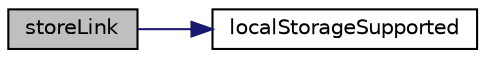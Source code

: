digraph "storeLink"
{
 // INTERACTIVE_SVG=YES
  edge [fontname="Helvetica",fontsize="10",labelfontname="Helvetica",labelfontsize="10"];
  node [fontname="Helvetica",fontsize="10",shape=record];
  rankdir="LR";
  Node1 [label="storeLink",height=0.2,width=0.4,color="black", fillcolor="grey75", style="filled", fontcolor="black"];
  Node1 -> Node2 [color="midnightblue",fontsize="10",style="solid",fontname="Helvetica"];
  Node2 [label="localStorageSupported",height=0.2,width=0.4,color="black", fillcolor="white", style="filled",URL="$navtree_8js.html#ac49af616f532f2364be9f58280469d33"];
}
